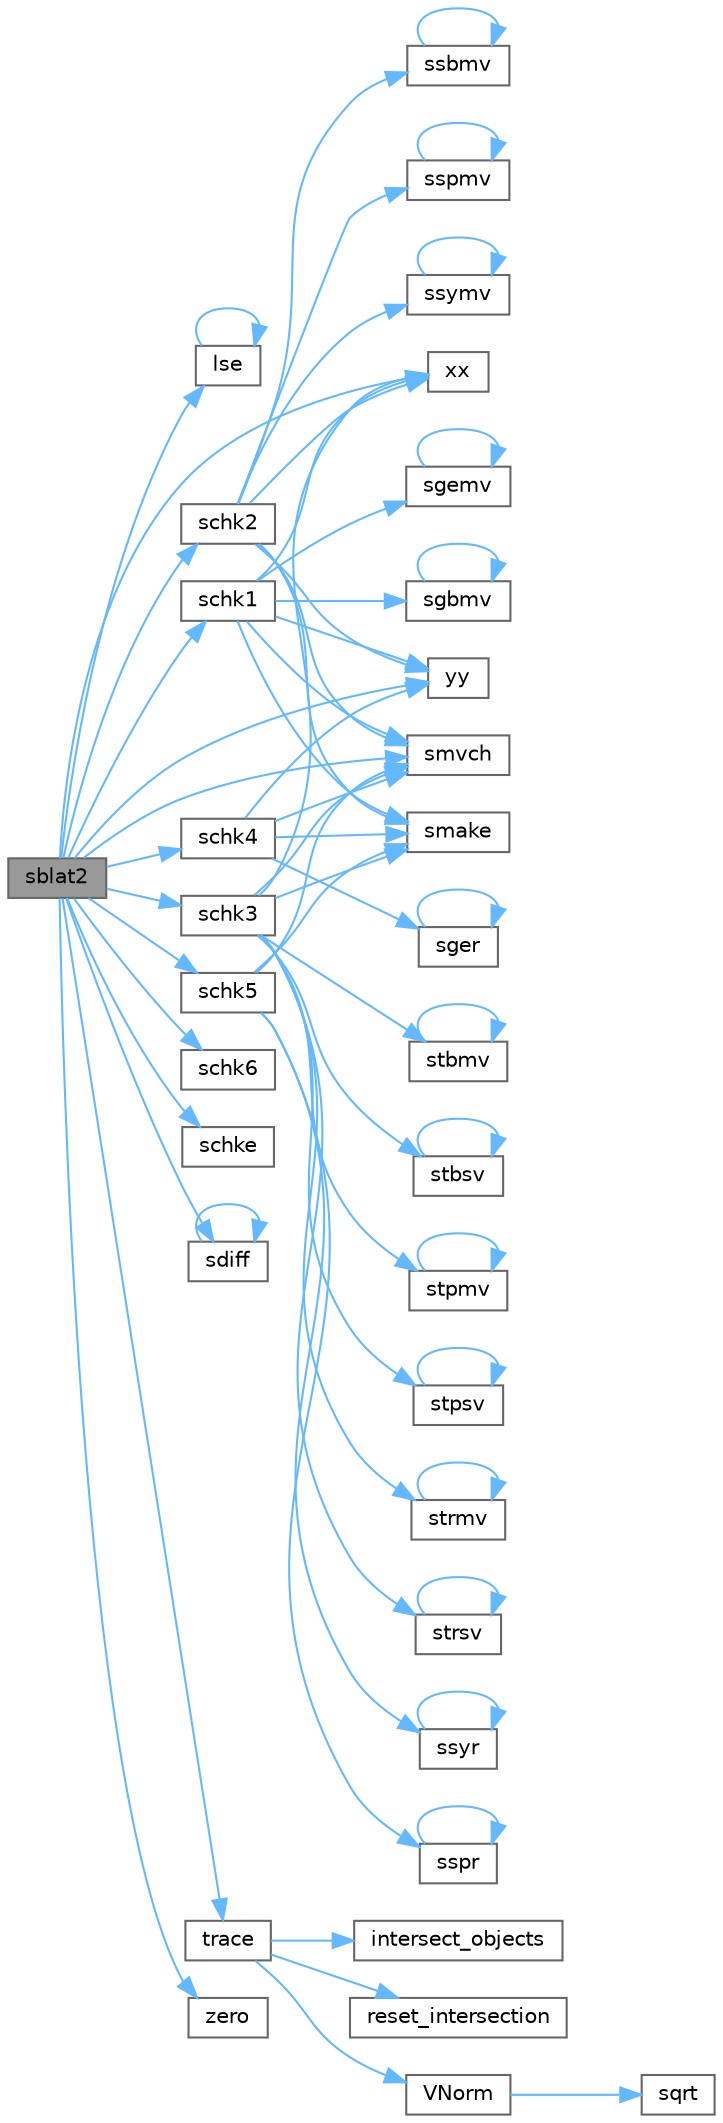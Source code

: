 digraph "sblat2"
{
 // LATEX_PDF_SIZE
  bgcolor="transparent";
  edge [fontname=Helvetica,fontsize=10,labelfontname=Helvetica,labelfontsize=10];
  node [fontname=Helvetica,fontsize=10,shape=box,height=0.2,width=0.4];
  rankdir="LR";
  Node1 [id="Node000001",label="sblat2",height=0.2,width=0.4,color="gray40", fillcolor="grey60", style="filled", fontcolor="black",tooltip="SBLAT2"];
  Node1 -> Node2 [id="edge1_Node000001_Node000002",color="steelblue1",style="solid",tooltip=" "];
  Node2 [id="Node000002",label="lse",height=0.2,width=0.4,color="grey40", fillcolor="white", style="filled",URL="$sblat2_8f.html#af8554bf3ec8a46ffbcd6246c0aea2733",tooltip=" "];
  Node2 -> Node2 [id="edge2_Node000002_Node000002",color="steelblue1",style="solid",tooltip=" "];
  Node1 -> Node3 [id="edge3_Node000001_Node000003",color="steelblue1",style="solid",tooltip=" "];
  Node3 [id="Node000003",label="schk1",height=0.2,width=0.4,color="grey40", fillcolor="white", style="filled",URL="$sblat2_8f.html#abb0495d9c3d91e9218059354948107d9",tooltip=" "];
  Node3 -> Node4 [id="edge4_Node000003_Node000004",color="steelblue1",style="solid",tooltip=" "];
  Node4 [id="Node000004",label="sgbmv",height=0.2,width=0.4,color="grey40", fillcolor="white", style="filled",URL="$bench_2btl_2libs_2_b_l_a_s_2blas_8h.html#aa3b1a48cda446e8249703911f72e5609",tooltip=" "];
  Node4 -> Node4 [id="edge5_Node000004_Node000004",color="steelblue1",style="solid",tooltip=" "];
  Node3 -> Node5 [id="edge6_Node000003_Node000005",color="steelblue1",style="solid",tooltip=" "];
  Node5 [id="Node000005",label="sgemv",height=0.2,width=0.4,color="grey40", fillcolor="white", style="filled",URL="$bench_2btl_2libs_2_b_l_a_s_2blas_8h.html#addc70c74367d310b70c1f0c187610642",tooltip=" "];
  Node5 -> Node5 [id="edge7_Node000005_Node000005",color="steelblue1",style="solid",tooltip=" "];
  Node3 -> Node6 [id="edge8_Node000003_Node000006",color="steelblue1",style="solid",tooltip=" "];
  Node6 [id="Node000006",label="smake",height=0.2,width=0.4,color="grey40", fillcolor="white", style="filled",URL="$sblat2_8f.html#af456fe5e4c08562d6d0a77153ef53b43",tooltip=" "];
  Node3 -> Node7 [id="edge9_Node000003_Node000007",color="steelblue1",style="solid",tooltip=" "];
  Node7 [id="Node000007",label="smvch",height=0.2,width=0.4,color="grey40", fillcolor="white", style="filled",URL="$sblat2_8f.html#a9ae27b728f967840279f8d97c2767655",tooltip=" "];
  Node3 -> Node8 [id="edge10_Node000003_Node000008",color="steelblue1",style="solid",tooltip=" "];
  Node8 [id="Node000008",label="xx",height=0.2,width=0.4,color="grey40", fillcolor="white", style="filled",URL="$core_2swizzle__2_8inl_8h.html#aae49af6726dec52213c1b49977caf958",tooltip=" "];
  Node3 -> Node9 [id="edge11_Node000003_Node000009",color="steelblue1",style="solid",tooltip=" "];
  Node9 [id="Node000009",label="yy",height=0.2,width=0.4,color="grey40", fillcolor="white", style="filled",URL="$core_2swizzle__2_8inl_8h.html#ad4d826276d84a23b3d6c937b46040636",tooltip=" "];
  Node1 -> Node10 [id="edge12_Node000001_Node000010",color="steelblue1",style="solid",tooltip=" "];
  Node10 [id="Node000010",label="schk2",height=0.2,width=0.4,color="grey40", fillcolor="white", style="filled",URL="$sblat2_8f.html#aa72d0a9b2d6544f43c50cfc9ca483813",tooltip=" "];
  Node10 -> Node6 [id="edge13_Node000010_Node000006",color="steelblue1",style="solid",tooltip=" "];
  Node10 -> Node7 [id="edge14_Node000010_Node000007",color="steelblue1",style="solid",tooltip=" "];
  Node10 -> Node11 [id="edge15_Node000010_Node000011",color="steelblue1",style="solid",tooltip=" "];
  Node11 [id="Node000011",label="ssbmv",height=0.2,width=0.4,color="grey40", fillcolor="white", style="filled",URL="$bench_2btl_2libs_2_b_l_a_s_2blas_8h.html#a1a596af5f3501d990c667480912e6398",tooltip=" "];
  Node11 -> Node11 [id="edge16_Node000011_Node000011",color="steelblue1",style="solid",tooltip=" "];
  Node10 -> Node12 [id="edge17_Node000010_Node000012",color="steelblue1",style="solid",tooltip=" "];
  Node12 [id="Node000012",label="sspmv",height=0.2,width=0.4,color="grey40", fillcolor="white", style="filled",URL="$bench_2btl_2libs_2_b_l_a_s_2blas_8h.html#aee4c6cf7fd22ea625a6511532fd0ca4f",tooltip=" "];
  Node12 -> Node12 [id="edge18_Node000012_Node000012",color="steelblue1",style="solid",tooltip=" "];
  Node10 -> Node13 [id="edge19_Node000010_Node000013",color="steelblue1",style="solid",tooltip=" "];
  Node13 [id="Node000013",label="ssymv",height=0.2,width=0.4,color="grey40", fillcolor="white", style="filled",URL="$bench_2btl_2libs_2_b_l_a_s_2blas_8h.html#af6b267210773d4427b5d2266e4f66fce",tooltip=" "];
  Node13 -> Node13 [id="edge20_Node000013_Node000013",color="steelblue1",style="solid",tooltip=" "];
  Node10 -> Node8 [id="edge21_Node000010_Node000008",color="steelblue1",style="solid",tooltip=" "];
  Node10 -> Node9 [id="edge22_Node000010_Node000009",color="steelblue1",style="solid",tooltip=" "];
  Node1 -> Node14 [id="edge23_Node000001_Node000014",color="steelblue1",style="solid",tooltip=" "];
  Node14 [id="Node000014",label="schk3",height=0.2,width=0.4,color="grey40", fillcolor="white", style="filled",URL="$sblat2_8f.html#a22782950aa0d381dcbc2acf114c82ede",tooltip=" "];
  Node14 -> Node6 [id="edge24_Node000014_Node000006",color="steelblue1",style="solid",tooltip=" "];
  Node14 -> Node7 [id="edge25_Node000014_Node000007",color="steelblue1",style="solid",tooltip=" "];
  Node14 -> Node15 [id="edge26_Node000014_Node000015",color="steelblue1",style="solid",tooltip=" "];
  Node15 [id="Node000015",label="stbmv",height=0.2,width=0.4,color="grey40", fillcolor="white", style="filled",URL="$bench_2btl_2libs_2_b_l_a_s_2blas_8h.html#a04271da4ec59f766a83a1fea1372aede",tooltip=" "];
  Node15 -> Node15 [id="edge27_Node000015_Node000015",color="steelblue1",style="solid",tooltip=" "];
  Node14 -> Node16 [id="edge28_Node000014_Node000016",color="steelblue1",style="solid",tooltip=" "];
  Node16 [id="Node000016",label="stbsv",height=0.2,width=0.4,color="grey40", fillcolor="white", style="filled",URL="$bench_2btl_2libs_2_b_l_a_s_2blas_8h.html#a7a8d4b4b5271bc9913924adfbbec44f3",tooltip=" "];
  Node16 -> Node16 [id="edge29_Node000016_Node000016",color="steelblue1",style="solid",tooltip=" "];
  Node14 -> Node17 [id="edge30_Node000014_Node000017",color="steelblue1",style="solid",tooltip=" "];
  Node17 [id="Node000017",label="stpmv",height=0.2,width=0.4,color="grey40", fillcolor="white", style="filled",URL="$bench_2btl_2libs_2_b_l_a_s_2blas_8h.html#a08b94baea4346cea7e59fb7538541e76",tooltip=" "];
  Node17 -> Node17 [id="edge31_Node000017_Node000017",color="steelblue1",style="solid",tooltip=" "];
  Node14 -> Node18 [id="edge32_Node000014_Node000018",color="steelblue1",style="solid",tooltip=" "];
  Node18 [id="Node000018",label="stpsv",height=0.2,width=0.4,color="grey40", fillcolor="white", style="filled",URL="$bench_2btl_2libs_2_b_l_a_s_2blas_8h.html#a0e800f61bec0d3f2b0be55e6224ebec2",tooltip=" "];
  Node18 -> Node18 [id="edge33_Node000018_Node000018",color="steelblue1",style="solid",tooltip=" "];
  Node14 -> Node19 [id="edge34_Node000014_Node000019",color="steelblue1",style="solid",tooltip=" "];
  Node19 [id="Node000019",label="strmv",height=0.2,width=0.4,color="grey40", fillcolor="white", style="filled",URL="$bench_2btl_2libs_2_b_l_a_s_2blas_8h.html#a265e78b65e6fe4e3d6869ccb94d767c4",tooltip=" "];
  Node19 -> Node19 [id="edge35_Node000019_Node000019",color="steelblue1",style="solid",tooltip=" "];
  Node14 -> Node20 [id="edge36_Node000014_Node000020",color="steelblue1",style="solid",tooltip=" "];
  Node20 [id="Node000020",label="strsv",height=0.2,width=0.4,color="grey40", fillcolor="white", style="filled",URL="$bench_2btl_2libs_2_b_l_a_s_2blas_8h.html#a599dbc1f9e8f65bcb86d5be363747b11",tooltip=" "];
  Node20 -> Node20 [id="edge37_Node000020_Node000020",color="steelblue1",style="solid",tooltip=" "];
  Node14 -> Node8 [id="edge38_Node000014_Node000008",color="steelblue1",style="solid",tooltip=" "];
  Node1 -> Node21 [id="edge39_Node000001_Node000021",color="steelblue1",style="solid",tooltip=" "];
  Node21 [id="Node000021",label="schk4",height=0.2,width=0.4,color="grey40", fillcolor="white", style="filled",URL="$sblat2_8f.html#a4cbfff168dd68e4f557f4fed97dd5fa2",tooltip=" "];
  Node21 -> Node22 [id="edge40_Node000021_Node000022",color="steelblue1",style="solid",tooltip=" "];
  Node22 [id="Node000022",label="sger",height=0.2,width=0.4,color="grey40", fillcolor="white", style="filled",URL="$bench_2btl_2libs_2_b_l_a_s_2blas_8h.html#ab1788566b366384a5dcc8d6f5d9eedb2",tooltip=" "];
  Node22 -> Node22 [id="edge41_Node000022_Node000022",color="steelblue1",style="solid",tooltip=" "];
  Node21 -> Node6 [id="edge42_Node000021_Node000006",color="steelblue1",style="solid",tooltip=" "];
  Node21 -> Node7 [id="edge43_Node000021_Node000007",color="steelblue1",style="solid",tooltip=" "];
  Node21 -> Node9 [id="edge44_Node000021_Node000009",color="steelblue1",style="solid",tooltip=" "];
  Node1 -> Node23 [id="edge45_Node000001_Node000023",color="steelblue1",style="solid",tooltip=" "];
  Node23 [id="Node000023",label="schk5",height=0.2,width=0.4,color="grey40", fillcolor="white", style="filled",URL="$sblat2_8f.html#ad2d2808a63076358bab29c7eeef7ce7f",tooltip=" "];
  Node23 -> Node6 [id="edge46_Node000023_Node000006",color="steelblue1",style="solid",tooltip=" "];
  Node23 -> Node7 [id="edge47_Node000023_Node000007",color="steelblue1",style="solid",tooltip=" "];
  Node23 -> Node24 [id="edge48_Node000023_Node000024",color="steelblue1",style="solid",tooltip=" "];
  Node24 [id="Node000024",label="sspr",height=0.2,width=0.4,color="grey40", fillcolor="white", style="filled",URL="$bench_2btl_2libs_2_b_l_a_s_2blas_8h.html#a5def6533b714180692eb3aa1c33830ea",tooltip=" "];
  Node24 -> Node24 [id="edge49_Node000024_Node000024",color="steelblue1",style="solid",tooltip=" "];
  Node23 -> Node25 [id="edge50_Node000023_Node000025",color="steelblue1",style="solid",tooltip=" "];
  Node25 [id="Node000025",label="ssyr",height=0.2,width=0.4,color="grey40", fillcolor="white", style="filled",URL="$bench_2btl_2libs_2_b_l_a_s_2blas_8h.html#a8e26f44b48d8b17248d9169d38999777",tooltip=" "];
  Node25 -> Node25 [id="edge51_Node000025_Node000025",color="steelblue1",style="solid",tooltip=" "];
  Node1 -> Node26 [id="edge52_Node000001_Node000026",color="steelblue1",style="solid",tooltip=" "];
  Node26 [id="Node000026",label="schk6",height=0.2,width=0.4,color="grey40", fillcolor="white", style="filled",URL="$sblat2_8f.html#a1d570573961255614241f4b4581882ca",tooltip=" "];
  Node1 -> Node27 [id="edge53_Node000001_Node000027",color="steelblue1",style="solid",tooltip=" "];
  Node27 [id="Node000027",label="schke",height=0.2,width=0.4,color="grey40", fillcolor="white", style="filled",URL="$sblat2_8f.html#a7571512e3767db005bacd2e5dd611f36",tooltip=" "];
  Node1 -> Node28 [id="edge54_Node000001_Node000028",color="steelblue1",style="solid",tooltip=" "];
  Node28 [id="Node000028",label="sdiff",height=0.2,width=0.4,color="grey40", fillcolor="white", style="filled",URL="$cblat1_8f.html#a6540d8aecca28f65857d818bf95286a9",tooltip=" "];
  Node28 -> Node28 [id="edge55_Node000028_Node000028",color="steelblue1",style="solid",tooltip=" "];
  Node1 -> Node7 [id="edge56_Node000001_Node000007",color="steelblue1",style="solid",tooltip=" "];
  Node1 -> Node29 [id="edge57_Node000001_Node000029",color="steelblue1",style="solid",tooltip=" "];
  Node29 [id="Node000029",label="trace",height=0.2,width=0.4,color="grey40", fillcolor="white", style="filled",URL="$trace__rest_8cpp.html#ac4e1b6df3fd0c30f8a37a1b8b2aa0047",tooltip=" "];
  Node29 -> Node30 [id="edge58_Node000029_Node000030",color="steelblue1",style="solid",tooltip=" "];
  Node30 [id="Node000030",label="intersect_objects",height=0.2,width=0.4,color="grey40", fillcolor="white", style="filled",URL="$intersect_8cpp.html#a5ee1bf2bcee979cee65cdfd032be6cf1",tooltip=" "];
  Node29 -> Node31 [id="edge59_Node000029_Node000031",color="steelblue1",style="solid",tooltip=" "];
  Node31 [id="Node000031",label="reset_intersection",height=0.2,width=0.4,color="grey40", fillcolor="white", style="filled",URL="$intersect_8cpp.html#a5648f23bba47195c7428937a47d2c1ed",tooltip=" "];
  Node29 -> Node32 [id="edge60_Node000029_Node000032",color="steelblue1",style="solid",tooltip=" "];
  Node32 [id="Node000032",label="VNorm",height=0.2,width=0.4,color="grey40", fillcolor="white", style="filled",URL="$vector_8cpp.html#ac8a6404fc67035bd2124e30b9c60d24a",tooltip=" "];
  Node32 -> Node33 [id="edge61_Node000032_Node000033",color="steelblue1",style="solid",tooltip=" "];
  Node33 [id="Node000033",label="sqrt",height=0.2,width=0.4,color="grey40", fillcolor="white", style="filled",URL="$_array_cwise_unary_ops_8h.html#a656b9217a2fcb6de59dc8d1eb3079cc7",tooltip=" "];
  Node1 -> Node8 [id="edge62_Node000001_Node000008",color="steelblue1",style="solid",tooltip=" "];
  Node1 -> Node9 [id="edge63_Node000001_Node000009",color="steelblue1",style="solid",tooltip=" "];
  Node1 -> Node34 [id="edge64_Node000001_Node000034",color="steelblue1",style="solid",tooltip=" "];
  Node34 [id="Node000034",label="zero",height=0.2,width=0.4,color="grey40", fillcolor="white", style="filled",URL="$svd__common_8h.html#a4a86f5596ff1afa9113ff6cc07a60453",tooltip=" "];
}
